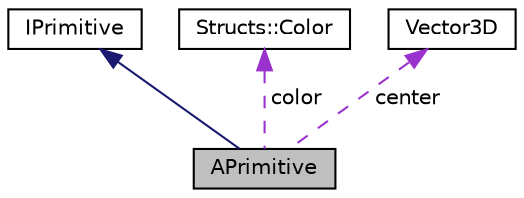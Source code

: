 digraph "APrimitive"
{
 // LATEX_PDF_SIZE
  edge [fontname="Helvetica",fontsize="10",labelfontname="Helvetica",labelfontsize="10"];
  node [fontname="Helvetica",fontsize="10",shape=record];
  Node1 [label="APrimitive",height=0.2,width=0.4,color="black", fillcolor="grey75", style="filled", fontcolor="black",tooltip=" "];
  Node2 -> Node1 [dir="back",color="midnightblue",fontsize="10",style="solid"];
  Node2 [label="IPrimitive",height=0.2,width=0.4,color="black", fillcolor="white", style="filled",URL="$classIPrimitive.html",tooltip=" "];
  Node3 -> Node1 [dir="back",color="darkorchid3",fontsize="10",style="dashed",label=" color" ];
  Node3 [label="Structs::Color",height=0.2,width=0.4,color="black", fillcolor="white", style="filled",URL="$structStructs_1_1Color.html",tooltip=" "];
  Node4 -> Node1 [dir="back",color="darkorchid3",fontsize="10",style="dashed",label=" center" ];
  Node4 [label="Vector3D",height=0.2,width=0.4,color="black", fillcolor="white", style="filled",URL="$classVector3D.html",tooltip=" "];
}
